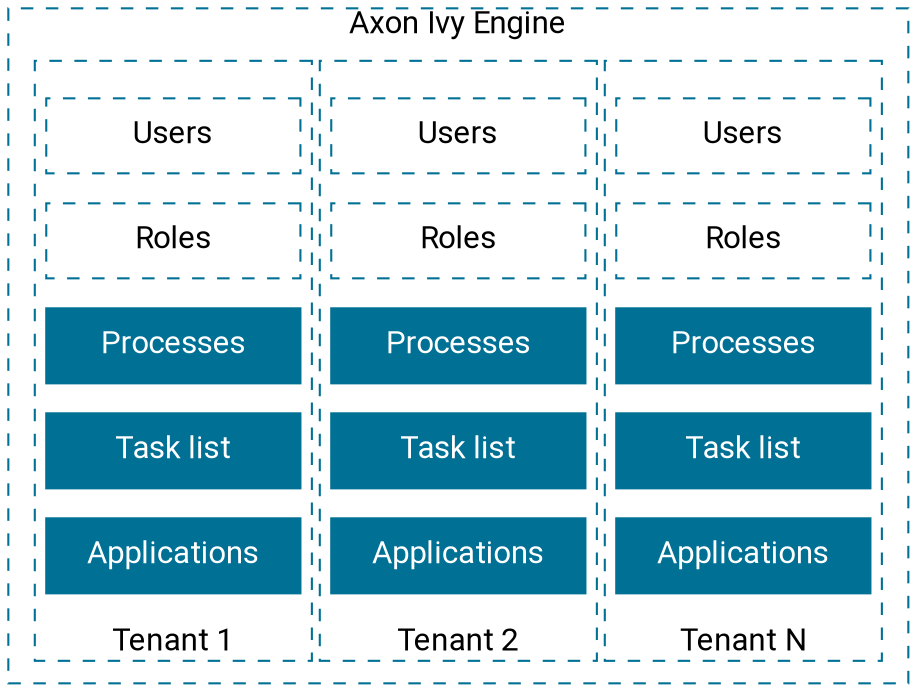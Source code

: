 digraph engine {
  layout=neato;

  node [shape=box, height="0.8", width="2", color="#007095", style=filled, fixedsize="true", margin=0, 
        fontname="Roboto,Helvetica Neue,Arial,sans-serif", fontcolor="white", fontsize=15
       ]; 
    
  /* nodes */
  engine [ label="Axon Ivy Engine", pos="0,0!" width=6 height=4.5 style="dashed" fontcolor="black" labelloc="t"];

  tenant1 [ label="Tenant 1", pos="-1.9,-0.1!" width=1.85 height=4.0 style="dashed" fontcolor="black" labelloc="b"];
  users1 [ label="Users", pos="-1.9,1.4!" width=1.7 height=0.5 style="dashed" fontcolor="black"];
  roles1 [ label="Roles", pos="-1.9,0.7!" width=1.7 height=0.5 style="dashed" fontcolor="black"];
  processes1 [ label="Processes", pos="-1.9,0.0!" width=1.7 height=0.5 ];
  tasklist1 [ label="Task list", pos="-1.9,-0.7!" width=1.7 height=0.5 ];
  applications1 [ label="Applications", pos="-1.9,-1.4!" width=1.7 height=0.5 ];

  tenant2 [ label="Tenant 2", pos="0,-0.1!" width=1.85 height=4.0 style="dashed" fontcolor="black" labelloc="b"];
  users2 [ label="Users", pos="0.0,1.4!" width=1.7 height=0.5 style="dashed" fontcolor="black"];
  roles2 [ label="Roles", pos="0.0,0.7!" width=1.7 height=0.5 style="dashed" fontcolor="black"];
  processes2 [ label="Processes", pos="0.0,0.0!" width=1.7 height=0.5 ];
  tasklist2 [ label="Task list", pos="0.0,-0.7!" width=1.7 height=0.5 ];
  applications2 [ label="Applications", pos="0.0,-1.4!" width=1.7 height=0.5 ];

  tenantN [ label="Tenant N", pos="1.9,-0.1!" width=1.85 height=4.0 style="dashed" fontcolor="black" labelloc="b"];
  usersN [ label="Users", pos="1.9,1.4!" width=1.7 height=0.5 style="dashed" fontcolor="black"];
  rolesN [ label="Roles", pos="1.9,0.7!" width=1.7 height=0.5 style="dashed" fontcolor="black"];
  processesN [ label="Processes", pos="1.9,0.0!" width=1.7 height=0.5 ];
  tasklistN [ label="Task list", pos="1.9,-0.7!" width=1.7 height=0.5 ];
  applicationsN [ label="Applications", pos="1.9,-1.4!" width=1.7 height=0.5 ];
}
